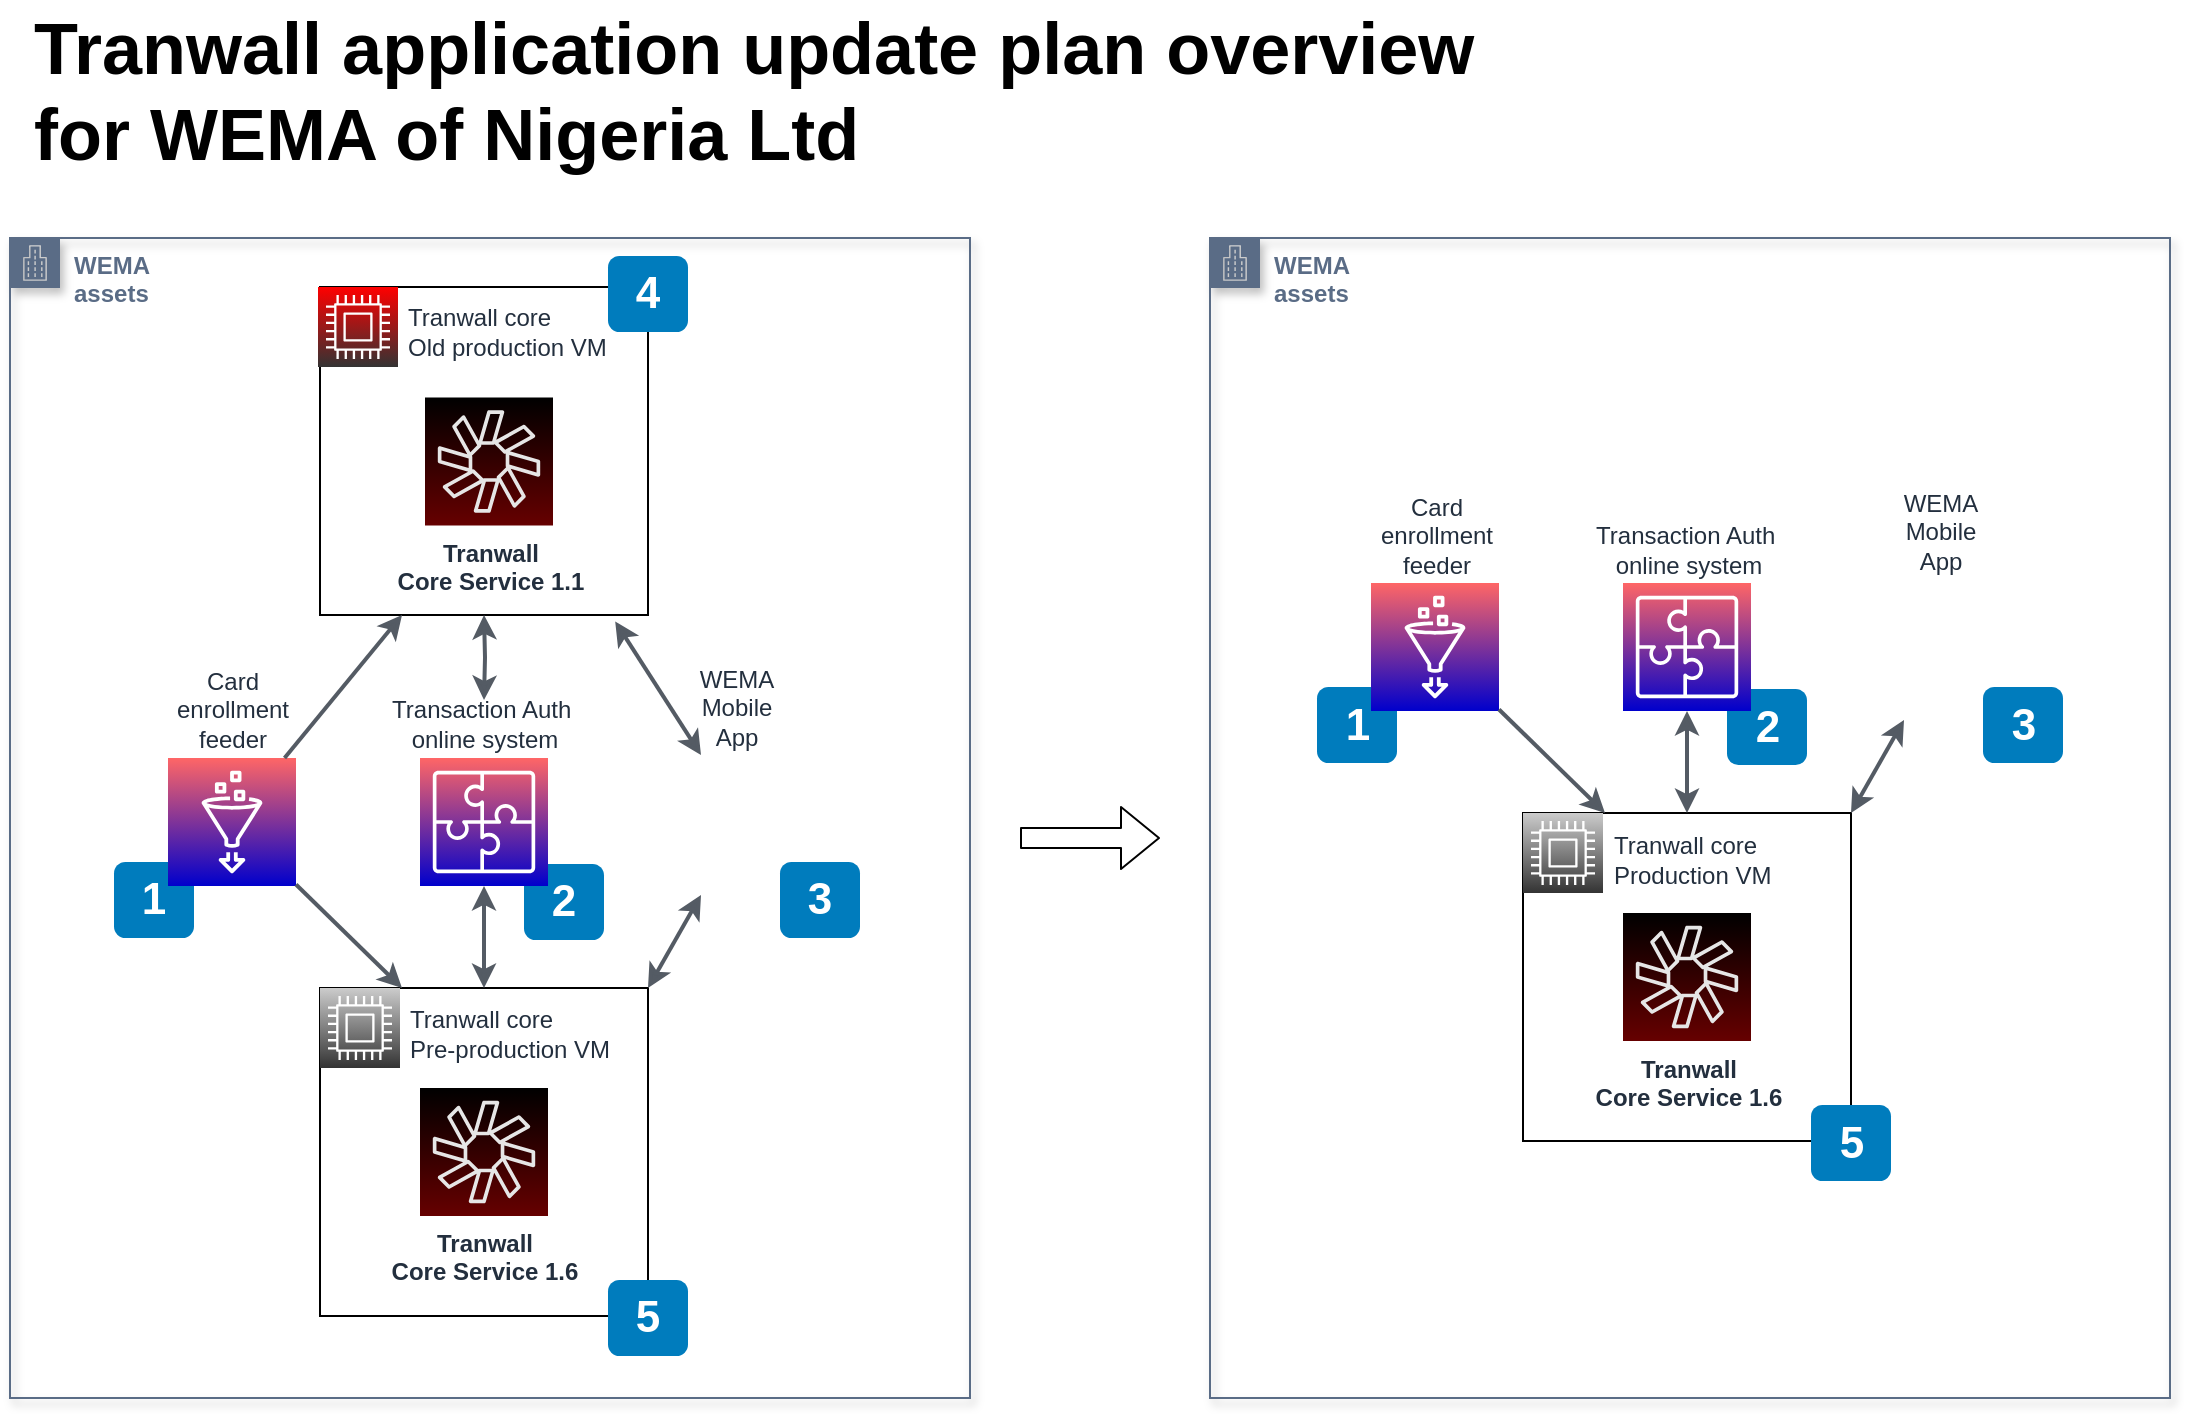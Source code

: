 <mxfile version="13.1.0" type="github">
  <diagram id="IBaJy11QaVMjjwJFgBuy" name="Page-1">
    <mxGraphModel dx="1294" dy="1143" grid="1" gridSize="10" guides="1" tooltips="1" connect="1" arrows="1" fold="1" page="1" pageScale="1" pageWidth="1169" pageHeight="827" math="0" shadow="0">
      <root>
        <mxCell id="0" />
        <mxCell id="1" parent="0" />
        <mxCell id="nzf0ck4mSkzZNCcZiq0Q-44" value="WEMA&lt;br&gt;assets" style="points=[[0,0],[0.25,0],[0.5,0],[0.75,0],[1,0],[1,0.25],[1,0.5],[1,0.75],[1,1],[0.75,1],[0.5,1],[0.25,1],[0,1],[0,0.75],[0,0.5],[0,0.25]];outlineConnect=0;gradientColor=#ffffff;html=1;whiteSpace=wrap;fontSize=12;fontStyle=1;shape=mxgraph.aws4.group;grIcon=mxgraph.aws4.group_corporate_data_center;strokeColor=#5A6C86;fillColor=none;verticalAlign=top;align=left;spacingLeft=30;fontColor=#5A6C86;dashed=0;shadow=1;" parent="1" vertex="1">
          <mxGeometry x="40" y="159" width="480" height="580" as="geometry" />
        </mxCell>
        <mxCell id="nzf0ck4mSkzZNCcZiq0Q-11" value="" style="whiteSpace=wrap;html=1;dashed=0;fontColor=#AAB7B8;fontStyle=0;align=left;verticalAlign=top;strokeColor=#000000;fillColor=none;gradientColor=none;spacingLeft=30;aspect=fixed;" parent="1" vertex="1">
          <mxGeometry x="195" y="183.5" width="164" height="164" as="geometry" />
        </mxCell>
        <mxCell id="nzf0ck4mSkzZNCcZiq0Q-15" value="2" style="rounded=1;whiteSpace=wrap;html=1;fillColor=#007CBD;strokeColor=none;fontColor=#FFFFFF;fontStyle=1;fontSize=22;" parent="1" vertex="1">
          <mxGeometry x="297" y="472" width="40" height="38" as="geometry" />
        </mxCell>
        <mxCell id="nzf0ck4mSkzZNCcZiq0Q-46" value="WEMA&lt;br&gt;assets" style="points=[[0,0],[0.25,0],[0.5,0],[0.75,0],[1,0],[1,0.25],[1,0.5],[1,0.75],[1,1],[0.75,1],[0.5,1],[0.25,1],[0,1],[0,0.75],[0,0.5],[0,0.25]];outlineConnect=0;gradientColor=#ffffff;html=1;whiteSpace=wrap;fontSize=12;fontStyle=1;shape=mxgraph.aws4.group;grIcon=mxgraph.aws4.group_corporate_data_center;strokeColor=#5A6C86;fillColor=none;verticalAlign=top;align=left;spacingLeft=30;fontColor=#5A6C86;dashed=0;shadow=1;" parent="1" vertex="1">
          <mxGeometry x="640" y="159" width="480" height="580" as="geometry" />
        </mxCell>
        <mxCell id="nzf0ck4mSkzZNCcZiq0Q-2" value="Tranwall application update plan overview &lt;br&gt;for WEMA of Nigeria Ltd&lt;div style=&quot;font-size: 36px&quot;&gt;&lt;/div&gt;" style="text;html=1;resizable=0;points=[];autosize=1;align=left;verticalAlign=top;spacingTop=-4;fontSize=36;fontStyle=1" parent="1" vertex="1">
          <mxGeometry x="50" y="40" width="740" height="90" as="geometry" />
        </mxCell>
        <mxCell id="nzf0ck4mSkzZNCcZiq0Q-4" value="" style="whiteSpace=wrap;html=1;dashed=0;fontColor=#AAB7B8;fontStyle=0;align=left;verticalAlign=top;strokeColor=#000000;fillColor=none;gradientColor=none;spacingLeft=30;aspect=fixed;" parent="1" vertex="1">
          <mxGeometry x="195" y="534" width="164" height="164" as="geometry" />
        </mxCell>
        <mxCell id="nzf0ck4mSkzZNCcZiq0Q-5" value="Tranwall core&lt;br&gt;&lt;span style=&quot;text-align: left&quot;&gt;Pre-production VM&lt;br&gt;&lt;/span&gt;" style="outlineConnect=0;fontColor=#232F3E;gradientColor=#CCCCCC;gradientDirection=north;fillColor=#333333;strokeColor=#ffffff;dashed=0;verticalLabelPosition=middle;verticalAlign=middle;align=left;html=1;fontSize=12;fontStyle=0;aspect=fixed;shape=mxgraph.aws4.resourceIcon;resIcon=mxgraph.aws4.compute;labelPosition=right;spacing=5;spacingBottom=-6;" parent="1" vertex="1">
          <mxGeometry x="195" y="534" width="40" height="40" as="geometry" />
        </mxCell>
        <mxCell id="nzf0ck4mSkzZNCcZiq0Q-7" value="4" style="rounded=1;whiteSpace=wrap;html=1;fillColor=#007CBD;strokeColor=none;fontColor=#FFFFFF;fontStyle=1;fontSize=22;" parent="1" vertex="1">
          <mxGeometry x="339" y="168" width="40" height="38" as="geometry" />
        </mxCell>
        <mxCell id="nzf0ck4mSkzZNCcZiq0Q-8" value="&lt;span style=&quot;text-align: left&quot;&gt;&lt;b&gt;Tranwall&lt;br&gt;Core Service 1.6&lt;/b&gt;&lt;/span&gt;" style="outlineConnect=0;fontColor=#232F3E;gradientColor=#000000;gradientDirection=north;fillColor=#660000;strokeColor=#E6E6E6;dashed=0;verticalLabelPosition=bottom;verticalAlign=top;align=center;html=1;fontSize=12;fontStyle=0;aspect=fixed;shape=mxgraph.aws4.resourceIcon;resIcon=mxgraph.aws4.chime;shadow=0;" parent="1" vertex="1">
          <mxGeometry x="245" y="584" width="64" height="64" as="geometry" />
        </mxCell>
        <mxCell id="nzf0ck4mSkzZNCcZiq0Q-10" value="1" style="rounded=1;whiteSpace=wrap;html=1;fillColor=#007CBD;strokeColor=none;fontColor=#FFFFFF;fontStyle=1;fontSize=22;" parent="1" vertex="1">
          <mxGeometry x="92" y="471" width="40" height="38" as="geometry" />
        </mxCell>
        <mxCell id="nzf0ck4mSkzZNCcZiq0Q-13" value="Tranwall core&lt;br&gt;&lt;span style=&quot;text-align: left&quot;&gt;Old production VM&lt;br&gt;&lt;/span&gt;" style="outlineConnect=0;fontColor=#232F3E;gradientColor=#FF0000;gradientDirection=north;fillColor=#333333;strokeColor=#ffffff;dashed=0;verticalLabelPosition=middle;verticalAlign=middle;align=left;html=1;fontSize=12;fontStyle=0;aspect=fixed;shape=mxgraph.aws4.resourceIcon;resIcon=mxgraph.aws4.compute;labelPosition=right;spacing=5;spacingBottom=-5;" parent="1" vertex="1">
          <mxGeometry x="194" y="183.5" width="40" height="40" as="geometry" />
        </mxCell>
        <mxCell id="nzf0ck4mSkzZNCcZiq0Q-16" value="Transaction Auth&amp;nbsp;&lt;br&gt;online system" style="outlineConnect=0;fontColor=#232F3E;gradientColor=#FF6666;gradientDirection=north;fillColor=#0000CC;strokeColor=#ffffff;dashed=0;verticalLabelPosition=top;verticalAlign=bottom;align=center;html=1;fontSize=12;fontStyle=0;aspect=fixed;shape=mxgraph.aws4.resourceIcon;resIcon=mxgraph.aws4.application_integration;labelPosition=center;" parent="1" vertex="1">
          <mxGeometry x="245" y="419" width="64" height="64" as="geometry" />
        </mxCell>
        <mxCell id="nzf0ck4mSkzZNCcZiq0Q-18" value="" style="edgeStyle=orthogonalEdgeStyle;rounded=0;orthogonalLoop=1;jettySize=auto;html=1;strokeColor=#545B64;strokeWidth=2;endFill=1;endArrow=classic;startArrow=classic;startFill=1;entryX=0.5;entryY=1;entryDx=0;entryDy=0;" parent="1" edge="1" target="nzf0ck4mSkzZNCcZiq0Q-11">
          <mxGeometry relative="1" as="geometry">
            <mxPoint x="277" y="390" as="sourcePoint" />
            <mxPoint x="219" y="348" as="targetPoint" />
            <Array as="points" />
          </mxGeometry>
        </mxCell>
        <mxCell id="nzf0ck4mSkzZNCcZiq0Q-20" value="&lt;span style=&quot;text-align: left&quot;&gt;&lt;b&gt;Tranwall&lt;br&gt;Core Service 1.1&lt;/b&gt;&lt;/span&gt;" style="outlineConnect=0;fontColor=#232F3E;gradientColor=#000000;gradientDirection=north;fillColor=#660000;strokeColor=#E6E6E6;dashed=0;verticalLabelPosition=bottom;verticalAlign=top;align=center;html=1;fontSize=12;fontStyle=0;aspect=fixed;shape=mxgraph.aws4.resourceIcon;resIcon=mxgraph.aws4.chime;shadow=0;" parent="1" vertex="1">
          <mxGeometry x="247.5" y="238.75" width="64" height="64" as="geometry" />
        </mxCell>
        <mxCell id="nzf0ck4mSkzZNCcZiq0Q-23" value="3" style="rounded=1;whiteSpace=wrap;html=1;fillColor=#007CBD;strokeColor=none;fontColor=#FFFFFF;fontStyle=1;fontSize=22;" parent="1" vertex="1">
          <mxGeometry x="425" y="471" width="40" height="38" as="geometry" />
        </mxCell>
        <mxCell id="nzf0ck4mSkzZNCcZiq0Q-28" value="" style="rounded=0;orthogonalLoop=1;jettySize=auto;html=1;strokeColor=#545B64;strokeWidth=2;endFill=1;endArrow=classic;startArrow=classic;startFill=1;entryX=0.9;entryY=1.02;entryDx=0;entryDy=0;entryPerimeter=0;exitX=0.25;exitY=0;exitDx=0;exitDy=0;" parent="1" target="nzf0ck4mSkzZNCcZiq0Q-11" edge="1" source="bFQa1tYsNeAtM3Lu0oPh-5">
          <mxGeometry relative="1" as="geometry">
            <mxPoint x="109" y="460" as="sourcePoint" />
            <mxPoint x="242.034" y="616.5" as="targetPoint" />
          </mxGeometry>
        </mxCell>
        <mxCell id="nzf0ck4mSkzZNCcZiq0Q-48" value="" style="shape=flexArrow;endArrow=classic;html=1;" parent="1" edge="1">
          <mxGeometry width="50" height="50" relative="1" as="geometry">
            <mxPoint x="545" y="459" as="sourcePoint" />
            <mxPoint x="615" y="459" as="targetPoint" />
          </mxGeometry>
        </mxCell>
        <mxCell id="bFQa1tYsNeAtM3Lu0oPh-5" value="WEMA&lt;br&gt;Mobile&lt;br&gt;App" style="shape=image;html=1;verticalAlign=bottom;verticalLabelPosition=top;imageAspect=0;aspect=fixed;image=https://cdn0.iconfinder.com/data/icons/business-660/512/283_Mobile_mobile_money_mobile_payment-128.png;dashed=0;fontColor=#232F3E;fontStyle=0;strokeColor=#ffffff;fillColor=#0000CC;gradientColor=#FF6666;gradientDirection=north;labelPosition=center;align=center;" vertex="1" parent="1">
          <mxGeometry x="368" y="417.5" width="70" height="70" as="geometry" />
        </mxCell>
        <mxCell id="bFQa1tYsNeAtM3Lu0oPh-6" value="5" style="rounded=1;whiteSpace=wrap;html=1;fillColor=#007CBD;strokeColor=none;fontColor=#FFFFFF;fontStyle=1;fontSize=22;" vertex="1" parent="1">
          <mxGeometry x="339" y="680" width="40" height="38" as="geometry" />
        </mxCell>
        <mxCell id="nzf0ck4mSkzZNCcZiq0Q-24" value="Card &lt;br&gt;enrollment&lt;br&gt;feeder" style="outlineConnect=0;fontColor=#232F3E;gradientColor=#FF6666;gradientDirection=north;fillColor=#0000CC;strokeColor=#ffffff;dashed=0;verticalLabelPosition=top;verticalAlign=bottom;align=center;html=1;fontSize=12;fontStyle=0;aspect=fixed;shape=mxgraph.aws4.resourceIcon;resIcon=mxgraph.aws4.glue;labelPosition=center;" parent="1" vertex="1">
          <mxGeometry x="119" y="419" width="64" height="64" as="geometry" />
        </mxCell>
        <mxCell id="bFQa1tYsNeAtM3Lu0oPh-10" value="" style="rounded=0;orthogonalLoop=1;jettySize=auto;html=1;strokeColor=#545B64;strokeWidth=2;endFill=1;endArrow=classic;startArrow=none;startFill=0;entryX=0.25;entryY=1;entryDx=0;entryDy=0;" edge="1" parent="1" source="nzf0ck4mSkzZNCcZiq0Q-24" target="nzf0ck4mSkzZNCcZiq0Q-11">
          <mxGeometry relative="1" as="geometry">
            <mxPoint x="399" y="429.5" as="sourcePoint" />
            <mxPoint x="352.6" y="360.78" as="targetPoint" />
          </mxGeometry>
        </mxCell>
        <mxCell id="bFQa1tYsNeAtM3Lu0oPh-11" value="" style="rounded=0;orthogonalLoop=1;jettySize=auto;html=1;strokeColor=#545B64;strokeWidth=2;endFill=1;endArrow=classic;startArrow=none;startFill=0;entryX=0.25;entryY=0;entryDx=0;entryDy=0;" edge="1" parent="1" source="nzf0ck4mSkzZNCcZiq0Q-24" target="nzf0ck4mSkzZNCcZiq0Q-4">
          <mxGeometry relative="1" as="geometry">
            <mxPoint x="187.28" y="429" as="sourcePoint" />
            <mxPoint x="246" y="357.5" as="targetPoint" />
          </mxGeometry>
        </mxCell>
        <mxCell id="bFQa1tYsNeAtM3Lu0oPh-12" value="" style="edgeStyle=orthogonalEdgeStyle;rounded=0;orthogonalLoop=1;jettySize=auto;html=1;strokeColor=#545B64;strokeWidth=2;endFill=1;endArrow=classic;startArrow=classic;startFill=1;exitX=0.5;exitY=0;exitDx=0;exitDy=0;" edge="1" parent="1" source="nzf0ck4mSkzZNCcZiq0Q-4" target="nzf0ck4mSkzZNCcZiq0Q-16">
          <mxGeometry relative="1" as="geometry">
            <mxPoint x="287" y="400" as="sourcePoint" />
            <mxPoint x="287" y="357.5" as="targetPoint" />
            <Array as="points" />
          </mxGeometry>
        </mxCell>
        <mxCell id="bFQa1tYsNeAtM3Lu0oPh-13" value="" style="rounded=0;orthogonalLoop=1;jettySize=auto;html=1;strokeColor=#545B64;strokeWidth=2;endFill=1;endArrow=classic;startArrow=classic;startFill=1;entryX=1;entryY=0;entryDx=0;entryDy=0;exitX=0.25;exitY=1;exitDx=0;exitDy=0;" edge="1" parent="1" source="bFQa1tYsNeAtM3Lu0oPh-5" target="nzf0ck4mSkzZNCcZiq0Q-4">
          <mxGeometry relative="1" as="geometry">
            <mxPoint x="399" y="429.5" as="sourcePoint" />
            <mxPoint x="352.6" y="360.78" as="targetPoint" />
          </mxGeometry>
        </mxCell>
        <mxCell id="bFQa1tYsNeAtM3Lu0oPh-14" value="2" style="rounded=1;whiteSpace=wrap;html=1;fillColor=#007CBD;strokeColor=none;fontColor=#FFFFFF;fontStyle=1;fontSize=22;" vertex="1" parent="1">
          <mxGeometry x="898.5" y="384.5" width="40" height="38" as="geometry" />
        </mxCell>
        <mxCell id="bFQa1tYsNeAtM3Lu0oPh-15" value="" style="whiteSpace=wrap;html=1;dashed=0;fontColor=#AAB7B8;fontStyle=0;align=left;verticalAlign=top;strokeColor=#000000;fillColor=none;gradientColor=none;spacingLeft=30;aspect=fixed;" vertex="1" parent="1">
          <mxGeometry x="796.5" y="446.5" width="164" height="164" as="geometry" />
        </mxCell>
        <mxCell id="bFQa1tYsNeAtM3Lu0oPh-16" value="Tranwall core&lt;br&gt;&lt;span style=&quot;text-align: left&quot;&gt;Production VM&lt;br&gt;&lt;/span&gt;" style="outlineConnect=0;fontColor=#232F3E;gradientColor=#CCCCCC;gradientDirection=north;fillColor=#333333;strokeColor=#ffffff;dashed=0;verticalLabelPosition=middle;verticalAlign=middle;align=left;html=1;fontSize=12;fontStyle=0;aspect=fixed;shape=mxgraph.aws4.resourceIcon;resIcon=mxgraph.aws4.compute;labelPosition=right;spacing=5;spacingBottom=-6;" vertex="1" parent="1">
          <mxGeometry x="796.5" y="446.5" width="40" height="40" as="geometry" />
        </mxCell>
        <mxCell id="bFQa1tYsNeAtM3Lu0oPh-17" value="&lt;span style=&quot;text-align: left&quot;&gt;&lt;b&gt;Tranwall&lt;br&gt;Core Service 1.6&lt;/b&gt;&lt;/span&gt;" style="outlineConnect=0;fontColor=#232F3E;gradientColor=#000000;gradientDirection=north;fillColor=#660000;strokeColor=#E6E6E6;dashed=0;verticalLabelPosition=bottom;verticalAlign=top;align=center;html=1;fontSize=12;fontStyle=0;aspect=fixed;shape=mxgraph.aws4.resourceIcon;resIcon=mxgraph.aws4.chime;shadow=0;" vertex="1" parent="1">
          <mxGeometry x="846.5" y="496.5" width="64" height="64" as="geometry" />
        </mxCell>
        <mxCell id="bFQa1tYsNeAtM3Lu0oPh-18" value="1" style="rounded=1;whiteSpace=wrap;html=1;fillColor=#007CBD;strokeColor=none;fontColor=#FFFFFF;fontStyle=1;fontSize=22;" vertex="1" parent="1">
          <mxGeometry x="693.5" y="383.5" width="40" height="38" as="geometry" />
        </mxCell>
        <mxCell id="bFQa1tYsNeAtM3Lu0oPh-19" value="Transaction Auth&amp;nbsp;&lt;br&gt;online system" style="outlineConnect=0;fontColor=#232F3E;gradientColor=#FF6666;gradientDirection=north;fillColor=#0000CC;strokeColor=#ffffff;dashed=0;verticalLabelPosition=top;verticalAlign=bottom;align=center;html=1;fontSize=12;fontStyle=0;aspect=fixed;shape=mxgraph.aws4.resourceIcon;resIcon=mxgraph.aws4.application_integration;labelPosition=center;" vertex="1" parent="1">
          <mxGeometry x="846.5" y="331.5" width="64" height="64" as="geometry" />
        </mxCell>
        <mxCell id="bFQa1tYsNeAtM3Lu0oPh-20" value="3" style="rounded=1;whiteSpace=wrap;html=1;fillColor=#007CBD;strokeColor=none;fontColor=#FFFFFF;fontStyle=1;fontSize=22;" vertex="1" parent="1">
          <mxGeometry x="1026.5" y="383.5" width="40" height="38" as="geometry" />
        </mxCell>
        <mxCell id="bFQa1tYsNeAtM3Lu0oPh-21" value="WEMA&lt;br&gt;Mobile&lt;br&gt;App" style="shape=image;html=1;verticalAlign=bottom;verticalLabelPosition=top;imageAspect=0;aspect=fixed;image=https://cdn0.iconfinder.com/data/icons/business-660/512/283_Mobile_mobile_money_mobile_payment-128.png;dashed=0;fontColor=#232F3E;fontStyle=0;strokeColor=#ffffff;fillColor=#0000CC;gradientColor=#FF6666;gradientDirection=north;labelPosition=center;align=center;" vertex="1" parent="1">
          <mxGeometry x="969.5" y="330" width="70" height="70" as="geometry" />
        </mxCell>
        <mxCell id="bFQa1tYsNeAtM3Lu0oPh-22" value="5" style="rounded=1;whiteSpace=wrap;html=1;fillColor=#007CBD;strokeColor=none;fontColor=#FFFFFF;fontStyle=1;fontSize=22;" vertex="1" parent="1">
          <mxGeometry x="940.5" y="592.5" width="40" height="38" as="geometry" />
        </mxCell>
        <mxCell id="bFQa1tYsNeAtM3Lu0oPh-23" value="Card &lt;br&gt;enrollment&lt;br&gt;feeder" style="outlineConnect=0;fontColor=#232F3E;gradientColor=#FF6666;gradientDirection=north;fillColor=#0000CC;strokeColor=#ffffff;dashed=0;verticalLabelPosition=top;verticalAlign=bottom;align=center;html=1;fontSize=12;fontStyle=0;aspect=fixed;shape=mxgraph.aws4.resourceIcon;resIcon=mxgraph.aws4.glue;labelPosition=center;" vertex="1" parent="1">
          <mxGeometry x="720.5" y="331.5" width="64" height="64" as="geometry" />
        </mxCell>
        <mxCell id="bFQa1tYsNeAtM3Lu0oPh-24" value="" style="rounded=0;orthogonalLoop=1;jettySize=auto;html=1;strokeColor=#545B64;strokeWidth=2;endFill=1;endArrow=classic;startArrow=none;startFill=0;entryX=0.25;entryY=0;entryDx=0;entryDy=0;" edge="1" parent="1" source="bFQa1tYsNeAtM3Lu0oPh-23" target="bFQa1tYsNeAtM3Lu0oPh-15">
          <mxGeometry relative="1" as="geometry">
            <mxPoint x="788.78" y="341.5" as="sourcePoint" />
            <mxPoint x="847.5" y="270" as="targetPoint" />
          </mxGeometry>
        </mxCell>
        <mxCell id="bFQa1tYsNeAtM3Lu0oPh-25" value="" style="edgeStyle=orthogonalEdgeStyle;rounded=0;orthogonalLoop=1;jettySize=auto;html=1;strokeColor=#545B64;strokeWidth=2;endFill=1;endArrow=classic;startArrow=classic;startFill=1;exitX=0.5;exitY=0;exitDx=0;exitDy=0;" edge="1" parent="1" source="bFQa1tYsNeAtM3Lu0oPh-15" target="bFQa1tYsNeAtM3Lu0oPh-19">
          <mxGeometry relative="1" as="geometry">
            <mxPoint x="888.5" y="312.5" as="sourcePoint" />
            <mxPoint x="888.5" y="270" as="targetPoint" />
            <Array as="points" />
          </mxGeometry>
        </mxCell>
        <mxCell id="bFQa1tYsNeAtM3Lu0oPh-26" value="" style="rounded=0;orthogonalLoop=1;jettySize=auto;html=1;strokeColor=#545B64;strokeWidth=2;endFill=1;endArrow=classic;startArrow=classic;startFill=1;entryX=1;entryY=0;entryDx=0;entryDy=0;exitX=0.25;exitY=1;exitDx=0;exitDy=0;" edge="1" parent="1" source="bFQa1tYsNeAtM3Lu0oPh-21" target="bFQa1tYsNeAtM3Lu0oPh-15">
          <mxGeometry relative="1" as="geometry">
            <mxPoint x="1000.5" y="342" as="sourcePoint" />
            <mxPoint x="954.1" y="273.28" as="targetPoint" />
          </mxGeometry>
        </mxCell>
      </root>
    </mxGraphModel>
  </diagram>
</mxfile>

